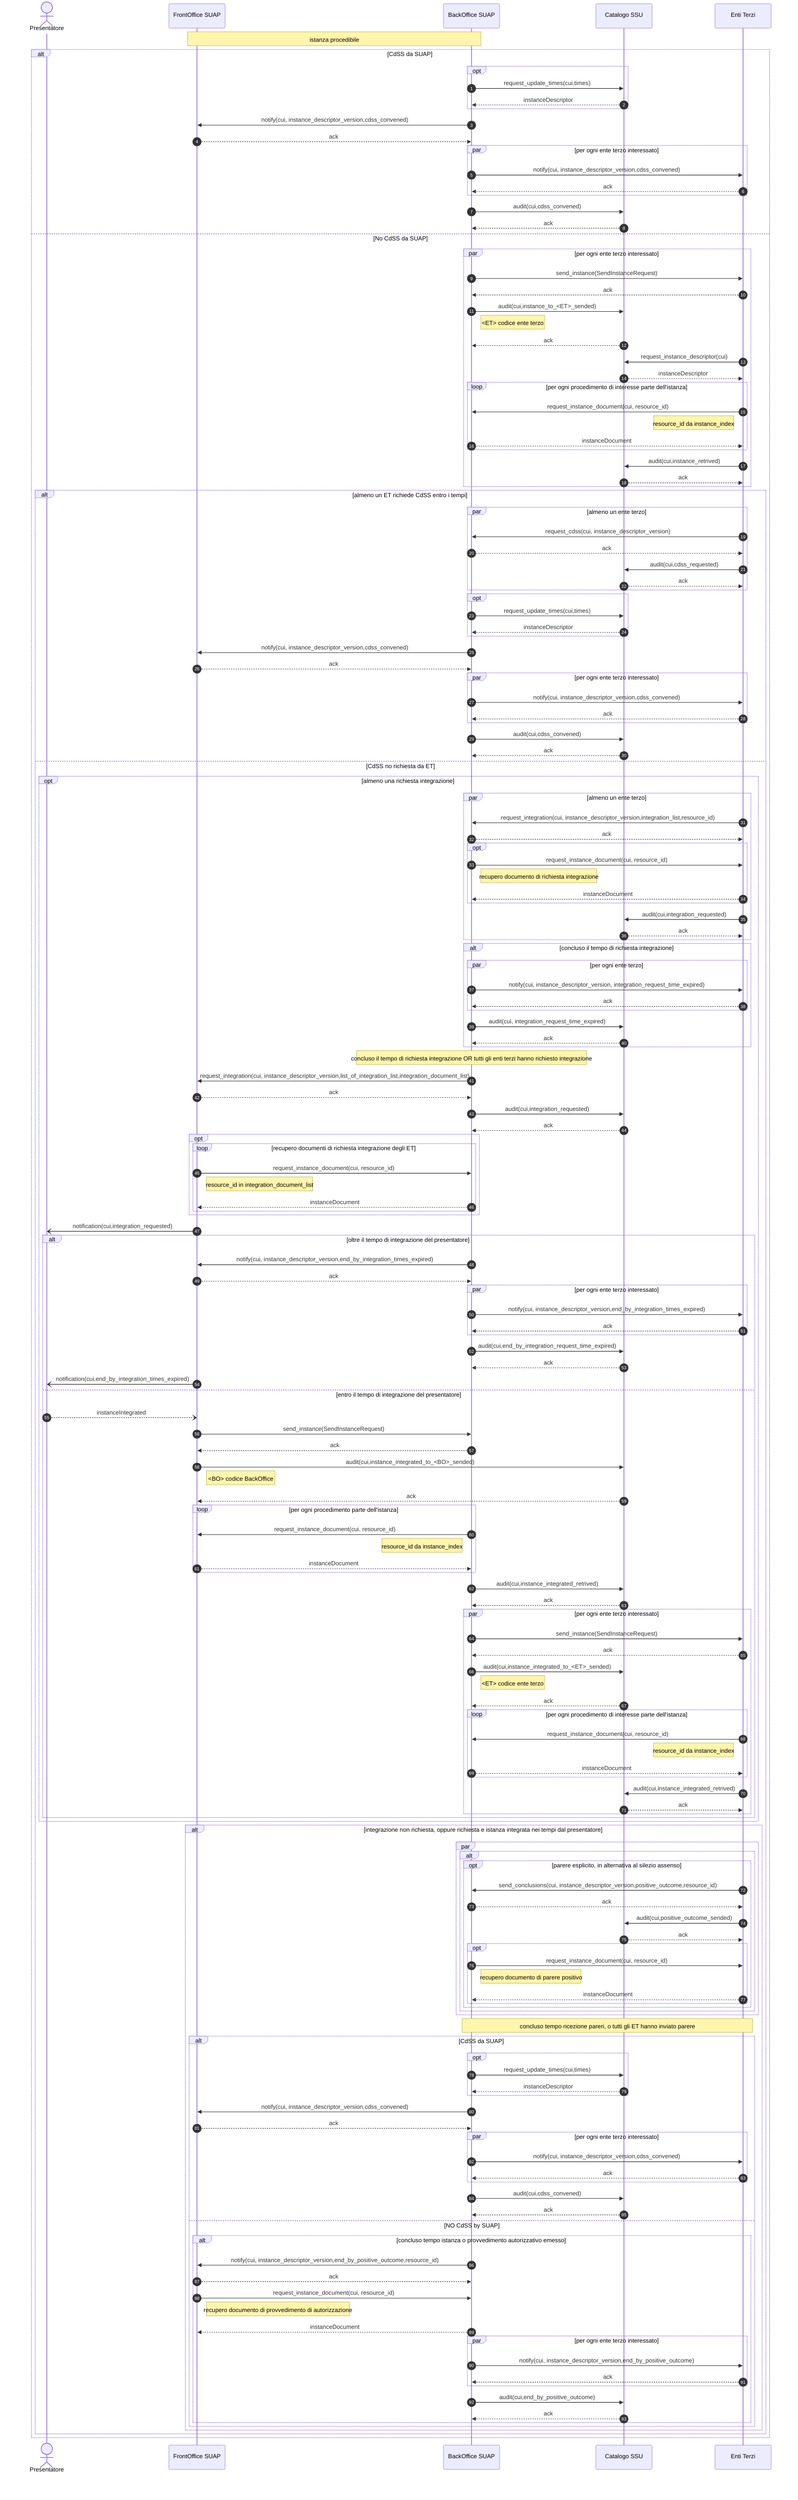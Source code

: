 sequenceDiagram
    autonumber

    actor P as Presentatore    
    participant F as FrontOffice SUAP
    participant B as BackOffice SUAP   
    participant C as Catalogo SSU 
    participant E as Enti Terzi    

    Note over F,B: istanza procedibile

    alt CdSS da SUAP
        opt 
            B ->> C: request_update_times(cui,times)
            C -->> B: instanceDescriptor
        end 
        B ->> F: notify(cui, instance_descriptor_version,cdss_convened)
        F -->> B: ack    

        par per ogni ente terzo interessato
            B ->> E: notify(cui, instance_descriptor_version,cdss_convened)
            E -->> B: ack
        end
        
        B ->> C: audit(cui,cdss_convened)
        C -->> B: ack

       
    else No CdSS da SUAP

        par per ogni ente terzo interessato        
            B ->> E: send_instance(SendInstanceRequest)
            E -->> B: ack
            B ->> C: audit(cui,instance_to_<ET>_sended)
            note right of B: <ET> codice ente terzo 
            C -->> B: ack
            E ->> C: request_instance_descriptor(cui)
            C -->> E: instanceDescriptor
            loop per ogni procedimento di interesse parte dell'istanza 
            E ->> B: request_instance_document(cui, resource_id)
            note left of E: resource_id da instance_index
            B -->> E: instanceDocument
            end
            E ->> C: audit(cui,instance_retrived)
            C -->> E: ack
        end

        alt almeno un ET richiede CdSS entro i tempi
            par almeno un ente terzo
                E ->> B: request_cdss(cui, instance_descriptor_version)
                B -->> E: ack 
                E ->> C: audit(cui,cdss_requested)
                C -->> E: ack           
            end

            opt 
                B ->> C: request_update_times(cui,times)
                C -->> B: instanceDescriptor
            end

            B ->> F: notify(cui, instance_descriptor_version,cdss_convened)
            F -->> B: ack    

            par per ogni ente terzo interessato
                B ->> E: notify(cui, instance_descriptor_version,cdss_convened)
                E -->> B: ack
            end
            
            B ->> C: audit(cui,cdss_convened)
            C -->> B: ack

        else CdSS no richiesta da ET


            opt almeno una richiesta integrazione
                par almeno un ente terzo
                    E ->> B: request_integration(cui, instance_descriptor_version,integration_list,resource_id)
                    B -->> E: ack 
                    opt
                        B ->> E: request_instance_document(cui, resource_id)
                        note right of B: recupero documento di richiesta integrazione
                        E -->> B: instanceDocument    
                    end
                    E ->> C: audit(cui,integration_requested)
                    C -->> E: ack           
                end

                alt concluso il tempo di richiesta integrazione 
                    par per ogni ente terzo
                        B ->> E: notify(cui, instance_descriptor_version, integration_request_time_expired)
                        E -->> B: ack
                    end
                    B ->> C: audit(cui, integration_request_time_expired)
                    C -->> B: ack
                end 

                Note over B: concluso il tempo di richiesta integrazione OR tutti gli enti terzi hanno richiesto integrazione
                B ->> F: request_integration(cui, instance_descriptor_version,list_of_integration_list,integration_document_list)
                F -->> B: ack
                B ->> C: audit(cui,integration_requested)
                C -->> B: ack
                opt
                    loop recupero documenti di richiesta integrazione degli ET
                    F ->> B: request_instance_document(cui, resource_id)
                    note right of F: resource_id in integration_document_list
                    B -->> F: instanceDocument    
                    end
                end
                F -) P: notification(cui,integration_requested) 

                alt oltre il tempo di integrazione del presentatore
                    B ->> F: notify(cui, instance_descriptor_version,end_by_integration_times_expired)
                    F -->> B: ack
                    par per ogni ente terzo interessato
                        B ->> E: notify(cui, instance_descriptor_version,end_by_integration_times_expired)
                        E -->> B: ack
                    end
                    B ->> C: audit(cui,end_by_integration_request_time_expired)
                    C -->> B: ack

                    F -) P: notification(cui,end_by_integration_times_expired)
                else entro il tempo di integrazione del presentatore 
                    P --) F: instanceIntegrated
                    F ->> B: send_instance(SendInstanceRequest)
                    B -->> F: ack
                    F ->> C: audit(cui,instance_integrated_to_<BO>_sended)
                    note right of F: <BO> codice BackOffice
                    C -->> F: ack
                    loop per ogni procedimento parte dell'istanza 
                        B ->> F: request_instance_document(cui, resource_id)
                        note left of B: resource_id da instance_index
                        F -->> B: instanceDocument
                    end
                    B ->> C: audit(cui,instance_integrated_retrived)
                    C -->> B: ack
                    par per ogni ente terzo interessato                
                        B ->> E: send_instance(SendInstanceRequest)
                        E -->> B: ack
                        B ->> C: audit(cui,instance_integrated_to_<ET>_sended)
                        note right of B: <ET> codice ente terzo
                        C -->> B: ack
                        loop per ogni procedimento di interesse parte dell'istanza 
                            E ->> B: request_instance_document(cui, resource_id)
                            note left of E: resource_id da instance_index
                            B -->> E: instanceDocument
                        end
                        E ->> C: audit(cui,instance_integrated_retrived)
                        C -->> E: ack
                    end

                end

            end
            
            alt integrazione non richiesta, oppure richiesta e istanza integrata nei tempi dal presentatore

                par
                    alt 
                        opt parere esplicito, in alternativa al silezio assenso
                            E ->> B: send_conclusions(cui, instance_descriptor_version,positive_outcome,resource_id)
                            B -->> E: ack 
                            E ->> C: audit(cui,positive_outcome_sended)
                            C -->> E: ack
                            opt
                                B ->> E: request_instance_document(cui, resource_id)
                                note right of B: recupero documento di parere positivo
                                E -->> B: instanceDocument    
                            end
                        end
                    end       
                end
 
                Note over B,E: concluso tempo ricezione pareri, o tutti gli ET hanno inviato  parere

                alt CdSS da SUAP
                    opt 
                        B ->> C: request_update_times(cui,times)
                        C -->> B: instanceDescriptor
                    end 

                    B ->> F: notify(cui, instance_descriptor_version,cdss_convened)
                    F -->> B: ack    

                    par per ogni ente terzo interessato
                        B ->> E: notify(cui, instance_descriptor_version,cdss_convened)
                        E -->> B: ack
                    end
                    
                    B ->> C: audit(cui,cdss_convened)
                    C -->> B: ack
                else NO CdSS by SUAP
                
                    alt concluso tempo istanza o provvedimento autorizzativo emesso 
                        B ->> F: notify(cui, instance_descriptor_version,end_by_positive_outcome,resource_id)
                        F -->> B: ack
                        F ->> B: request_instance_document(cui, resource_id)
                        note right of F: recupero documento di provvedimento di autorizzazione
                        B -->> F: instanceDocument            
                        par per ogni ente terzo interessato
                            B ->> E: notify(cui, instance_descriptor_version,end_by_positive_outcome)
                            E -->> B: ack
                        end
                        B ->> C: audit(cui,end_by_positive_outcome)
                        C -->> B: ack
                    end
                end

            end

        end

   end